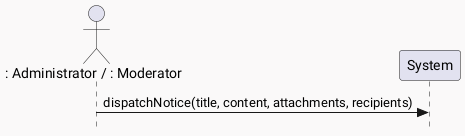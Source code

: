@startuml Dispatch notice
skinparam DefaultFontName Roboto
skinparam backgroundColor #FAF9F9
skinparam style strictuml

actor ": Administrator / : Moderator" as actor
participant System as system

actor -> system: dispatchNotice(title, content, attachments, recipients)
@enduml
